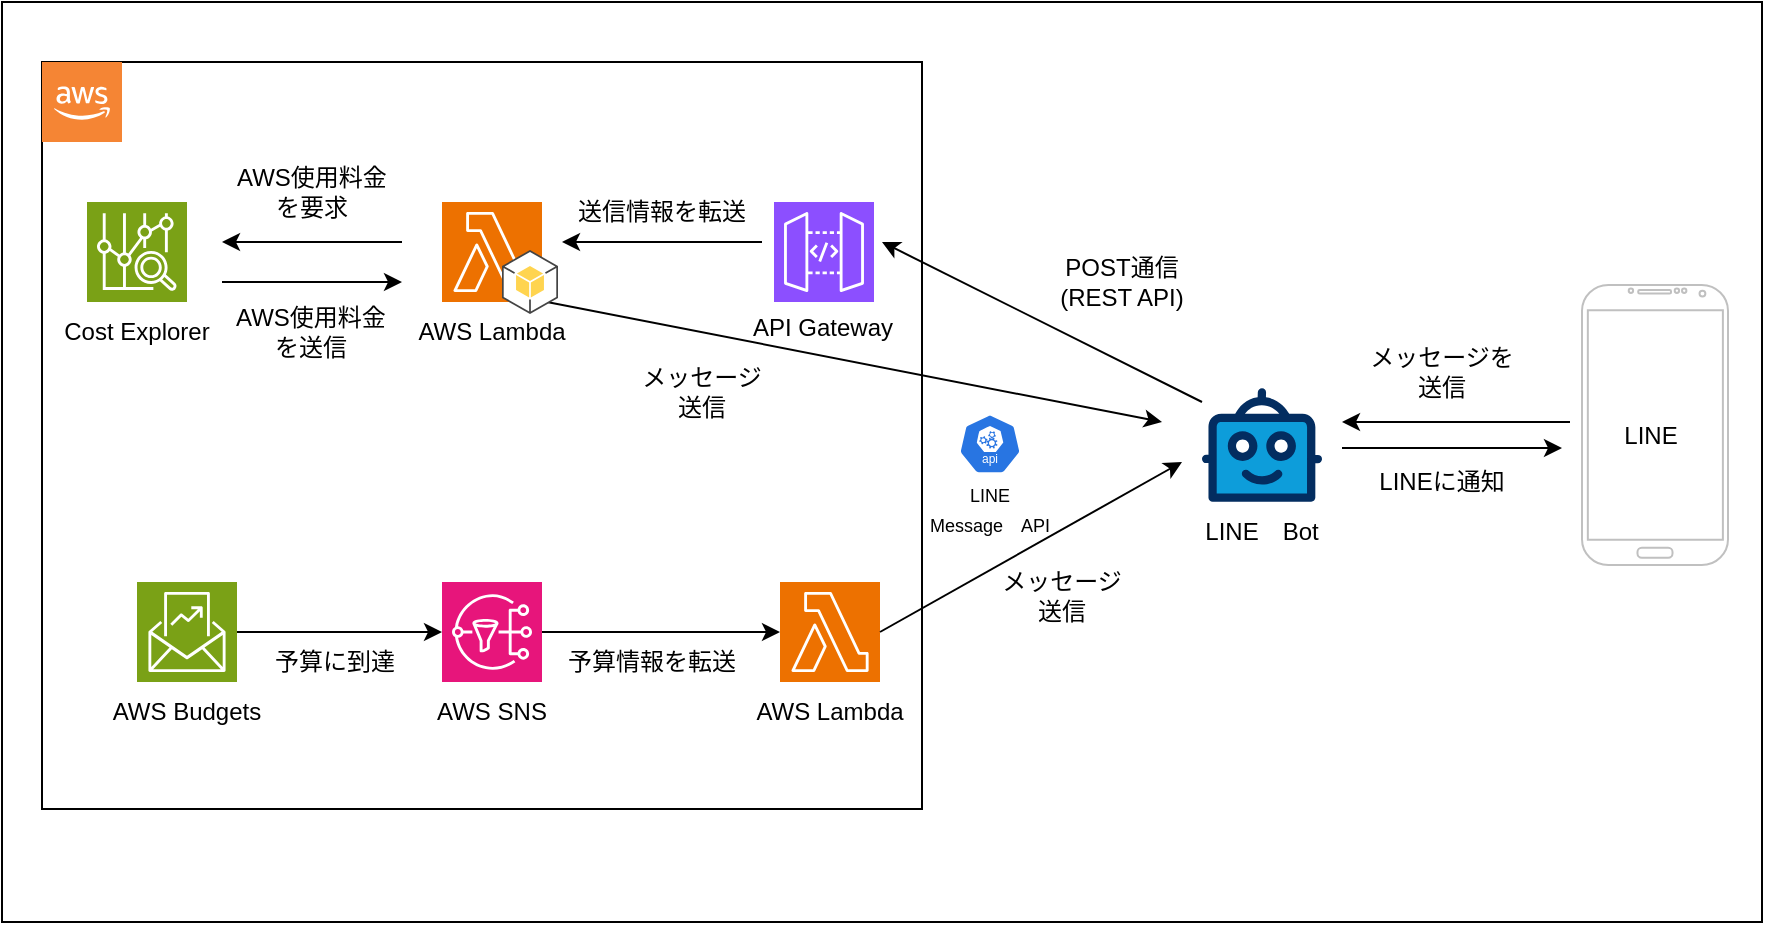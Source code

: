 <mxfile version="26.0.11">
  <diagram name="ページ1" id="Dp9fhW9TdhnXTCHoRWRL">
    <mxGraphModel dx="2514" dy="868" grid="1" gridSize="10" guides="1" tooltips="1" connect="1" arrows="1" fold="1" page="1" pageScale="1" pageWidth="827" pageHeight="1169" math="0" shadow="0">
      <root>
        <mxCell id="0" />
        <mxCell id="1" parent="0" />
        <mxCell id="_KYadM6s-MJOFZfy3QNh-62" value="" style="group" vertex="1" connectable="0" parent="1">
          <mxGeometry x="-10" y="50" width="860" height="430" as="geometry" />
        </mxCell>
        <mxCell id="_KYadM6s-MJOFZfy3QNh-63" value="" style="rounded=0;whiteSpace=wrap;html=1;" vertex="1" parent="_KYadM6s-MJOFZfy3QNh-62">
          <mxGeometry x="-20" y="-30" width="880" height="460" as="geometry" />
        </mxCell>
        <mxCell id="_KYadM6s-MJOFZfy3QNh-61" value="" style="rounded=0;whiteSpace=wrap;html=1;" vertex="1" parent="_KYadM6s-MJOFZfy3QNh-62">
          <mxGeometry width="440" height="373.5" as="geometry" />
        </mxCell>
        <mxCell id="_KYadM6s-MJOFZfy3QNh-1" value="" style="outlineConnect=0;dashed=0;verticalLabelPosition=bottom;verticalAlign=top;align=center;html=1;shape=mxgraph.aws3.cloud_2;fillColor=#F58534;gradientColor=none;" vertex="1" parent="_KYadM6s-MJOFZfy3QNh-62">
          <mxGeometry width="40" height="40" as="geometry" />
        </mxCell>
        <mxCell id="_KYadM6s-MJOFZfy3QNh-37" value="" style="group;rotation=0;" vertex="1" connectable="0" parent="_KYadM6s-MJOFZfy3QNh-62">
          <mxGeometry x="430" y="160" width="90" height="80" as="geometry" />
        </mxCell>
        <mxCell id="_KYadM6s-MJOFZfy3QNh-7" value="" style="aspect=fixed;sketch=0;html=1;dashed=0;whitespace=wrap;verticalLabelPosition=bottom;verticalAlign=top;fillColor=#2875E2;strokeColor=#ffffff;points=[[0.005,0.63,0],[0.1,0.2,0],[0.9,0.2,0],[0.5,0,0],[0.995,0.63,0],[0.72,0.99,0],[0.5,1,0],[0.28,0.99,0]];shape=mxgraph.kubernetes.icon2;kubernetesLabel=1;prIcon=api;rotation=0;" vertex="1" parent="_KYadM6s-MJOFZfy3QNh-37">
          <mxGeometry x="28.38" y="16" width="31.25" height="30" as="geometry" />
        </mxCell>
        <mxCell id="_KYadM6s-MJOFZfy3QNh-36" value="&lt;font style=&quot;font-size: 9px;&quot;&gt;LINE&lt;/font&gt;&lt;div&gt;&lt;font style=&quot;font-size: 9px;&quot;&gt;Message　API&lt;/font&gt;&lt;/div&gt;" style="text;html=1;align=center;verticalAlign=middle;whiteSpace=wrap;rounded=0;rotation=0;" vertex="1" parent="_KYadM6s-MJOFZfy3QNh-37">
          <mxGeometry x="-1" y="46" width="90" height="34.286" as="geometry" />
        </mxCell>
        <mxCell id="_KYadM6s-MJOFZfy3QNh-35" value="" style="endArrow=classic;html=1;rounded=0;" edge="1" parent="_KYadM6s-MJOFZfy3QNh-62">
          <mxGeometry width="50" height="50" relative="1" as="geometry">
            <mxPoint x="650" y="193" as="sourcePoint" />
            <mxPoint x="760" y="193" as="targetPoint" />
          </mxGeometry>
        </mxCell>
        <mxCell id="_KYadM6s-MJOFZfy3QNh-12" value="" style="edgeStyle=orthogonalEdgeStyle;rounded=0;orthogonalLoop=1;jettySize=auto;html=1;" edge="1" parent="1" source="_KYadM6s-MJOFZfy3QNh-5" target="_KYadM6s-MJOFZfy3QNh-4">
          <mxGeometry relative="1" as="geometry" />
        </mxCell>
        <mxCell id="_KYadM6s-MJOFZfy3QNh-8" value="" style="verticalLabelPosition=bottom;aspect=fixed;html=1;shape=mxgraph.salesforce.bots;" vertex="1" parent="1">
          <mxGeometry x="570" y="213" width="60" height="57" as="geometry" />
        </mxCell>
        <mxCell id="_KYadM6s-MJOFZfy3QNh-11" value="" style="group" vertex="1" connectable="0" parent="1">
          <mxGeometry x="760" y="161.5" width="73" height="140" as="geometry" />
        </mxCell>
        <mxCell id="_KYadM6s-MJOFZfy3QNh-9" value="" style="verticalLabelPosition=bottom;verticalAlign=top;html=1;shadow=0;dashed=0;strokeWidth=1;shape=mxgraph.android.phone2;strokeColor=#c0c0c0;" vertex="1" parent="_KYadM6s-MJOFZfy3QNh-11">
          <mxGeometry width="73" height="140" as="geometry" />
        </mxCell>
        <mxCell id="_KYadM6s-MJOFZfy3QNh-10" value="LINE" style="text;html=1;align=center;verticalAlign=middle;whiteSpace=wrap;rounded=0;" vertex="1" parent="_KYadM6s-MJOFZfy3QNh-11">
          <mxGeometry x="5.9" y="60" width="57.1" height="30" as="geometry" />
        </mxCell>
        <mxCell id="_KYadM6s-MJOFZfy3QNh-14" value="" style="group" vertex="1" connectable="0" parent="1">
          <mxGeometry x="20" y="310" width="85" height="80" as="geometry" />
        </mxCell>
        <mxCell id="_KYadM6s-MJOFZfy3QNh-5" value="" style="sketch=0;points=[[0,0,0],[0.25,0,0],[0.5,0,0],[0.75,0,0],[1,0,0],[0,1,0],[0.25,1,0],[0.5,1,0],[0.75,1,0],[1,1,0],[0,0.25,0],[0,0.5,0],[0,0.75,0],[1,0.25,0],[1,0.5,0],[1,0.75,0]];outlineConnect=0;fontColor=#232F3E;fillColor=#7AA116;strokeColor=#ffffff;dashed=0;verticalLabelPosition=bottom;verticalAlign=top;align=center;html=1;fontSize=12;fontStyle=0;aspect=fixed;shape=mxgraph.aws4.resourceIcon;resIcon=mxgraph.aws4.budgets_2;" vertex="1" parent="_KYadM6s-MJOFZfy3QNh-14">
          <mxGeometry x="17.5" width="50" height="50" as="geometry" />
        </mxCell>
        <mxCell id="_KYadM6s-MJOFZfy3QNh-13" value="AWS Budgets" style="text;html=1;align=center;verticalAlign=middle;whiteSpace=wrap;rounded=0;" vertex="1" parent="_KYadM6s-MJOFZfy3QNh-14">
          <mxGeometry y="50" width="85" height="30" as="geometry" />
        </mxCell>
        <mxCell id="_KYadM6s-MJOFZfy3QNh-16" value="" style="group" vertex="1" connectable="0" parent="1">
          <mxGeometry x="185" y="310" width="60" height="80" as="geometry" />
        </mxCell>
        <mxCell id="_KYadM6s-MJOFZfy3QNh-4" value="" style="sketch=0;points=[[0,0,0],[0.25,0,0],[0.5,0,0],[0.75,0,0],[1,0,0],[0,1,0],[0.25,1,0],[0.5,1,0],[0.75,1,0],[1,1,0],[0,0.25,0],[0,0.5,0],[0,0.75,0],[1,0.25,0],[1,0.5,0],[1,0.75,0]];outlineConnect=0;fontColor=#232F3E;fillColor=#E7157B;strokeColor=#ffffff;dashed=0;verticalLabelPosition=bottom;verticalAlign=top;align=center;html=1;fontSize=12;fontStyle=0;aspect=fixed;shape=mxgraph.aws4.resourceIcon;resIcon=mxgraph.aws4.sns;" vertex="1" parent="_KYadM6s-MJOFZfy3QNh-16">
          <mxGeometry x="5" width="50" height="50" as="geometry" />
        </mxCell>
        <mxCell id="_KYadM6s-MJOFZfy3QNh-15" value="AWS SNS" style="text;html=1;align=center;verticalAlign=middle;whiteSpace=wrap;rounded=0;" vertex="1" parent="_KYadM6s-MJOFZfy3QNh-16">
          <mxGeometry y="50" width="60" height="30" as="geometry" />
        </mxCell>
        <mxCell id="_KYadM6s-MJOFZfy3QNh-18" value="" style="group" vertex="1" connectable="0" parent="1">
          <mxGeometry x="329" y="310" width="110" height="80" as="geometry" />
        </mxCell>
        <mxCell id="_KYadM6s-MJOFZfy3QNh-6" value="" style="sketch=0;points=[[0,0,0],[0.25,0,0],[0.5,0,0],[0.75,0,0],[1,0,0],[0,1,0],[0.25,1,0],[0.5,1,0],[0.75,1,0],[1,1,0],[0,0.25,0],[0,0.5,0],[0,0.75,0],[1,0.25,0],[1,0.5,0],[1,0.75,0]];outlineConnect=0;fontColor=#232F3E;fillColor=#ED7100;strokeColor=#ffffff;dashed=0;verticalLabelPosition=bottom;verticalAlign=top;align=center;html=1;fontSize=12;fontStyle=0;aspect=fixed;shape=mxgraph.aws4.resourceIcon;resIcon=mxgraph.aws4.lambda;" vertex="1" parent="_KYadM6s-MJOFZfy3QNh-18">
          <mxGeometry x="30" width="50" height="50" as="geometry" />
        </mxCell>
        <mxCell id="_KYadM6s-MJOFZfy3QNh-17" value="AWS&amp;nbsp;&lt;span style=&quot;background-color: transparent;&quot;&gt;Lambda&lt;/span&gt;　" style="text;html=1;align=center;verticalAlign=middle;whiteSpace=wrap;rounded=0;" vertex="1" parent="_KYadM6s-MJOFZfy3QNh-18">
          <mxGeometry y="50" width="110" height="30" as="geometry" />
        </mxCell>
        <mxCell id="_KYadM6s-MJOFZfy3QNh-20" value="" style="group" vertex="1" connectable="0" parent="1">
          <mxGeometry x="160" y="120" width="110" height="80" as="geometry" />
        </mxCell>
        <mxCell id="_KYadM6s-MJOFZfy3QNh-21" value="" style="sketch=0;points=[[0,0,0],[0.25,0,0],[0.5,0,0],[0.75,0,0],[1,0,0],[0,1,0],[0.25,1,0],[0.5,1,0],[0.75,1,0],[1,1,0],[0,0.25,0],[0,0.5,0],[0,0.75,0],[1,0.25,0],[1,0.5,0],[1,0.75,0]];outlineConnect=0;fontColor=#232F3E;fillColor=#ED7100;strokeColor=#ffffff;dashed=0;verticalLabelPosition=bottom;verticalAlign=top;align=center;html=1;fontSize=12;fontStyle=0;aspect=fixed;shape=mxgraph.aws4.resourceIcon;resIcon=mxgraph.aws4.lambda;" vertex="1" parent="_KYadM6s-MJOFZfy3QNh-20">
          <mxGeometry x="30" width="50" height="50" as="geometry" />
        </mxCell>
        <mxCell id="_KYadM6s-MJOFZfy3QNh-22" value="AWS&amp;nbsp;&lt;span style=&quot;background-color: transparent;&quot;&gt;Lambda&lt;/span&gt;　" style="text;html=1;align=center;verticalAlign=middle;whiteSpace=wrap;rounded=0;" vertex="1" parent="_KYadM6s-MJOFZfy3QNh-20">
          <mxGeometry y="50" width="110" height="30" as="geometry" />
        </mxCell>
        <mxCell id="_KYadM6s-MJOFZfy3QNh-44" value="" style="endArrow=classic;html=1;rounded=0;" edge="1" parent="_KYadM6s-MJOFZfy3QNh-20">
          <mxGeometry width="50" height="50" relative="1" as="geometry">
            <mxPoint x="-80" y="40" as="sourcePoint" />
            <mxPoint x="10" y="40" as="targetPoint" />
          </mxGeometry>
        </mxCell>
        <mxCell id="_KYadM6s-MJOFZfy3QNh-49" value="" style="endArrow=classic;html=1;rounded=0;exitX=0.75;exitY=0;exitDx=0;exitDy=0;" edge="1" parent="_KYadM6s-MJOFZfy3QNh-20" source="_KYadM6s-MJOFZfy3QNh-22">
          <mxGeometry width="50" height="50" relative="1" as="geometry">
            <mxPoint x="90" y="40" as="sourcePoint" />
            <mxPoint x="390" y="110" as="targetPoint" />
          </mxGeometry>
        </mxCell>
        <mxCell id="_KYadM6s-MJOFZfy3QNh-60" value="" style="outlineConnect=0;dashed=0;verticalLabelPosition=bottom;verticalAlign=top;align=center;html=1;shape=mxgraph.aws3.android;fillColor=#FFD44F;gradientColor=none;" vertex="1" parent="_KYadM6s-MJOFZfy3QNh-20">
          <mxGeometry x="60" y="24" width="28" height="32" as="geometry" />
        </mxCell>
        <mxCell id="_KYadM6s-MJOFZfy3QNh-24" value="" style="edgeStyle=orthogonalEdgeStyle;rounded=0;orthogonalLoop=1;jettySize=auto;html=1;entryX=0;entryY=0.5;entryDx=0;entryDy=0;entryPerimeter=0;" edge="1" parent="1" source="_KYadM6s-MJOFZfy3QNh-4" target="_KYadM6s-MJOFZfy3QNh-6">
          <mxGeometry relative="1" as="geometry" />
        </mxCell>
        <mxCell id="_KYadM6s-MJOFZfy3QNh-25" value="" style="group" vertex="1" connectable="0" parent="1">
          <mxGeometry x="340" y="120" width="81" height="80" as="geometry" />
        </mxCell>
        <mxCell id="_KYadM6s-MJOFZfy3QNh-2" value="" style="sketch=0;points=[[0,0,0],[0.25,0,0],[0.5,0,0],[0.75,0,0],[1,0,0],[0,1,0],[0.25,1,0],[0.5,1,0],[0.75,1,0],[1,1,0],[0,0.25,0],[0,0.5,0],[0,0.75,0],[1,0.25,0],[1,0.5,0],[1,0.75,0]];outlineConnect=0;fontColor=#232F3E;fillColor=#8C4FFF;strokeColor=#ffffff;dashed=0;verticalLabelPosition=bottom;verticalAlign=top;align=center;html=1;fontSize=12;fontStyle=0;aspect=fixed;shape=mxgraph.aws4.resourceIcon;resIcon=mxgraph.aws4.api_gateway;" vertex="1" parent="_KYadM6s-MJOFZfy3QNh-25">
          <mxGeometry x="16" width="50" height="50" as="geometry" />
        </mxCell>
        <mxCell id="_KYadM6s-MJOFZfy3QNh-23" value="&lt;div&gt;API Gateway&lt;/div&gt;&lt;div&gt;&lt;br&gt;&lt;/div&gt;" style="text;html=1;align=center;verticalAlign=middle;whiteSpace=wrap;rounded=0;" vertex="1" parent="_KYadM6s-MJOFZfy3QNh-25">
          <mxGeometry y="60" width="81" height="20" as="geometry" />
        </mxCell>
        <mxCell id="_KYadM6s-MJOFZfy3QNh-27" value="" style="group" vertex="1" connectable="0" parent="1">
          <mxGeometry y="120" width="75" height="80" as="geometry" />
        </mxCell>
        <mxCell id="_KYadM6s-MJOFZfy3QNh-19" value="" style="sketch=0;points=[[0,0,0],[0.25,0,0],[0.5,0,0],[0.75,0,0],[1,0,0],[0,1,0],[0.25,1,0],[0.5,1,0],[0.75,1,0],[1,1,0],[0,0.25,0],[0,0.5,0],[0,0.75,0],[1,0.25,0],[1,0.5,0],[1,0.75,0]];outlineConnect=0;fontColor=#232F3E;fillColor=#7AA116;strokeColor=#ffffff;dashed=0;verticalLabelPosition=bottom;verticalAlign=top;align=center;html=1;fontSize=12;fontStyle=0;aspect=fixed;shape=mxgraph.aws4.resourceIcon;resIcon=mxgraph.aws4.cost_explorer;" vertex="1" parent="_KYadM6s-MJOFZfy3QNh-27">
          <mxGeometry x="12.5" width="50" height="50" as="geometry" />
        </mxCell>
        <mxCell id="_KYadM6s-MJOFZfy3QNh-26" value="Cost Explorer" style="text;html=1;align=center;verticalAlign=middle;whiteSpace=wrap;rounded=0;" vertex="1" parent="_KYadM6s-MJOFZfy3QNh-27">
          <mxGeometry y="50" width="75" height="30" as="geometry" />
        </mxCell>
        <mxCell id="_KYadM6s-MJOFZfy3QNh-33" value="" style="endArrow=classic;html=1;rounded=0;exitX=1;exitY=0.5;exitDx=0;exitDy=0;exitPerimeter=0;" edge="1" parent="1" source="_KYadM6s-MJOFZfy3QNh-6">
          <mxGeometry width="50" height="50" relative="1" as="geometry">
            <mxPoint x="390" y="410" as="sourcePoint" />
            <mxPoint x="560" y="250" as="targetPoint" />
          </mxGeometry>
        </mxCell>
        <mxCell id="_KYadM6s-MJOFZfy3QNh-38" value="メッセージ&lt;div&gt;送信&lt;/div&gt;" style="text;html=1;align=center;verticalAlign=middle;whiteSpace=wrap;rounded=0;" vertex="1" parent="1">
          <mxGeometry x="460" y="301.5" width="80" height="30" as="geometry" />
        </mxCell>
        <mxCell id="_KYadM6s-MJOFZfy3QNh-39" value="LINE　Bot" style="text;html=1;align=center;verticalAlign=middle;whiteSpace=wrap;rounded=0;" vertex="1" parent="1">
          <mxGeometry x="570" y="270" width="60" height="30" as="geometry" />
        </mxCell>
        <mxCell id="_KYadM6s-MJOFZfy3QNh-40" value="LINEに通知" style="text;html=1;align=center;verticalAlign=middle;whiteSpace=wrap;rounded=0;" vertex="1" parent="1">
          <mxGeometry x="650" y="245" width="80" height="30" as="geometry" />
        </mxCell>
        <mxCell id="_KYadM6s-MJOFZfy3QNh-41" value="" style="endArrow=classic;html=1;rounded=0;" edge="1" parent="1">
          <mxGeometry width="50" height="50" relative="1" as="geometry">
            <mxPoint x="570" y="220" as="sourcePoint" />
            <mxPoint x="410" y="140" as="targetPoint" />
          </mxGeometry>
        </mxCell>
        <mxCell id="_KYadM6s-MJOFZfy3QNh-42" value="" style="endArrow=classic;html=1;rounded=0;" edge="1" parent="1">
          <mxGeometry width="50" height="50" relative="1" as="geometry">
            <mxPoint x="350" y="140" as="sourcePoint" />
            <mxPoint x="250" y="140" as="targetPoint" />
          </mxGeometry>
        </mxCell>
        <mxCell id="_KYadM6s-MJOFZfy3QNh-43" value="" style="endArrow=classic;html=1;rounded=0;" edge="1" parent="1">
          <mxGeometry width="50" height="50" relative="1" as="geometry">
            <mxPoint x="170" y="140" as="sourcePoint" />
            <mxPoint x="80" y="140" as="targetPoint" />
          </mxGeometry>
        </mxCell>
        <mxCell id="_KYadM6s-MJOFZfy3QNh-50" value="" style="endArrow=classic;html=1;rounded=0;" edge="1" parent="1">
          <mxGeometry width="50" height="50" relative="1" as="geometry">
            <mxPoint x="754" y="230" as="sourcePoint" />
            <mxPoint x="640" y="230" as="targetPoint" />
          </mxGeometry>
        </mxCell>
        <mxCell id="_KYadM6s-MJOFZfy3QNh-52" value="予算に到達" style="text;html=1;align=center;verticalAlign=middle;whiteSpace=wrap;rounded=0;" vertex="1" parent="1">
          <mxGeometry x="100" y="335" width="72.5" height="30" as="geometry" />
        </mxCell>
        <mxCell id="_KYadM6s-MJOFZfy3QNh-53" value="予算情報を転送" style="text;html=1;align=center;verticalAlign=middle;whiteSpace=wrap;rounded=0;" vertex="1" parent="1">
          <mxGeometry x="250" y="335" width="90" height="30" as="geometry" />
        </mxCell>
        <mxCell id="_KYadM6s-MJOFZfy3QNh-54" value="メッセージを送信" style="text;html=1;align=center;verticalAlign=middle;whiteSpace=wrap;rounded=0;" vertex="1" parent="1">
          <mxGeometry x="650" y="190" width="80" height="30" as="geometry" />
        </mxCell>
        <mxCell id="_KYadM6s-MJOFZfy3QNh-55" value="POST通信&lt;div&gt;(REST API)&lt;/div&gt;" style="text;html=1;align=center;verticalAlign=middle;whiteSpace=wrap;rounded=0;" vertex="1" parent="1">
          <mxGeometry x="480" y="145" width="100" height="30" as="geometry" />
        </mxCell>
        <mxCell id="_KYadM6s-MJOFZfy3QNh-56" value="メッセージ&lt;div&gt;送信&lt;/div&gt;" style="text;html=1;align=center;verticalAlign=middle;whiteSpace=wrap;rounded=0;" vertex="1" parent="1">
          <mxGeometry x="270" y="200" width="100" height="30" as="geometry" />
        </mxCell>
        <mxCell id="_KYadM6s-MJOFZfy3QNh-57" value="送信情報を転送" style="text;html=1;align=center;verticalAlign=middle;whiteSpace=wrap;rounded=0;" vertex="1" parent="1">
          <mxGeometry x="250" y="110" width="100" height="30" as="geometry" />
        </mxCell>
        <mxCell id="_KYadM6s-MJOFZfy3QNh-58" value="AWS使用料金&lt;div&gt;を要求&lt;/div&gt;" style="text;html=1;align=center;verticalAlign=middle;whiteSpace=wrap;rounded=0;" vertex="1" parent="1">
          <mxGeometry x="82.5" y="100" width="83.75" height="30" as="geometry" />
        </mxCell>
        <mxCell id="_KYadM6s-MJOFZfy3QNh-59" value="AWS使用料金&lt;div&gt;を送信&lt;/div&gt;" style="text;html=1;align=center;verticalAlign=middle;whiteSpace=wrap;rounded=0;" vertex="1" parent="1">
          <mxGeometry x="81.88" y="170" width="85" height="30" as="geometry" />
        </mxCell>
      </root>
    </mxGraphModel>
  </diagram>
</mxfile>

